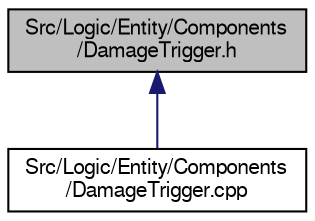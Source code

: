 digraph "Src/Logic/Entity/Components/DamageTrigger.h"
{
  edge [fontname="FreeSans",fontsize="10",labelfontname="FreeSans",labelfontsize="10"];
  node [fontname="FreeSans",fontsize="10",shape=record];
  Node1 [label="Src/Logic/Entity/Components\l/DamageTrigger.h",height=0.2,width=0.4,color="black", fillcolor="grey75", style="filled", fontcolor="black"];
  Node1 -> Node2 [dir="back",color="midnightblue",fontsize="10",style="solid",fontname="FreeSans"];
  Node2 [label="Src/Logic/Entity/Components\l/DamageTrigger.cpp",height=0.2,width=0.4,color="black", fillcolor="white", style="filled",URL="$_damage_trigger_8cpp.html",tooltip="Contiene la implementaciï¿œn del componente que envia un mensaje DAMAGED cuando su entidad es tocada..."];
}
